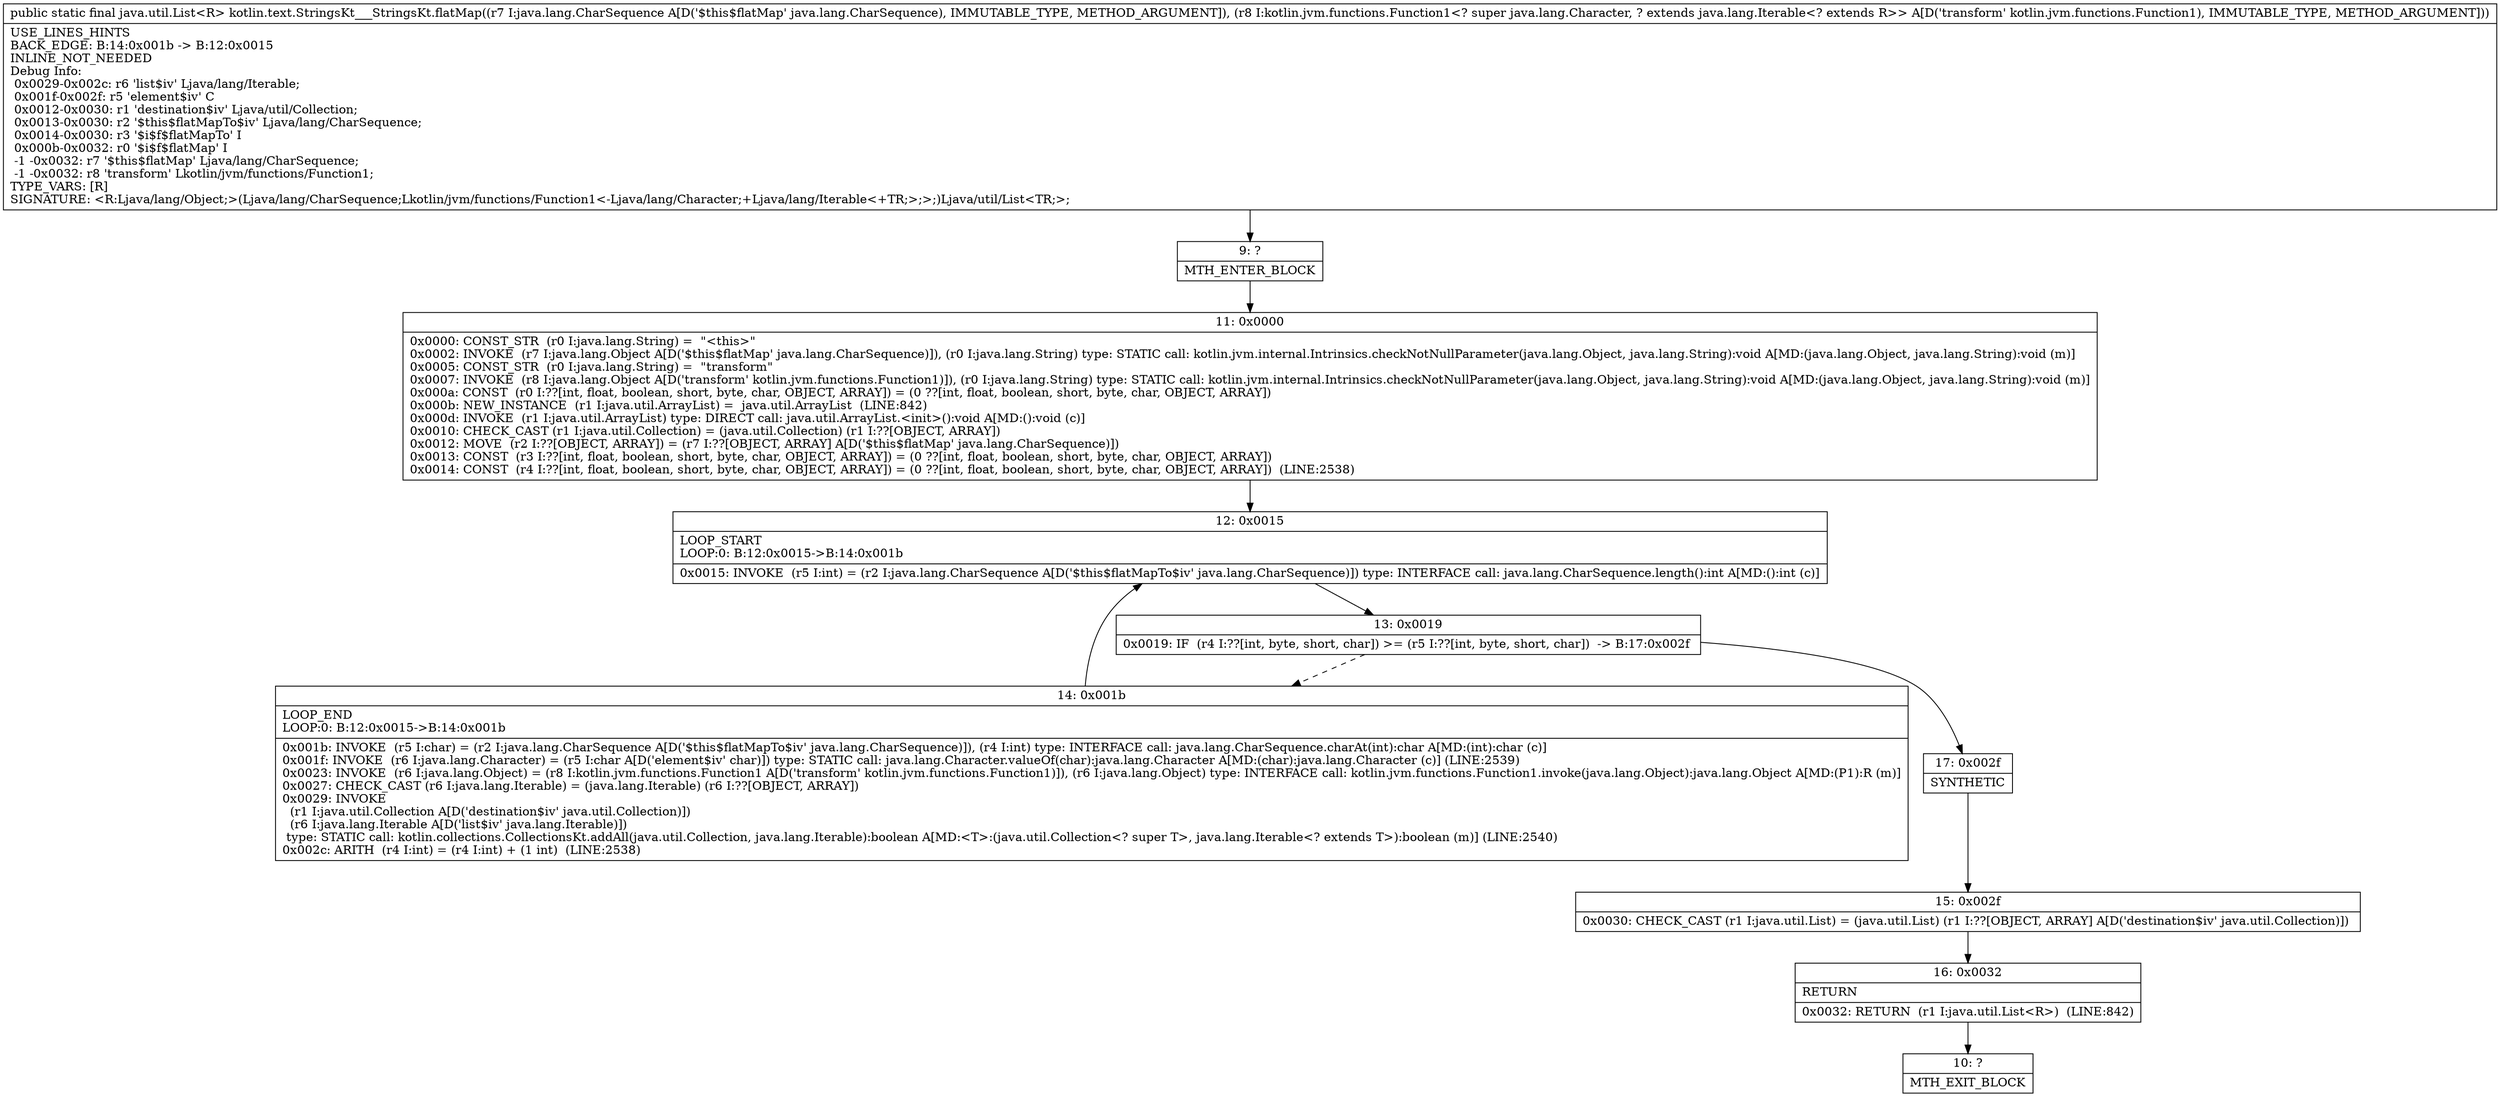 digraph "CFG forkotlin.text.StringsKt___StringsKt.flatMap(Ljava\/lang\/CharSequence;Lkotlin\/jvm\/functions\/Function1;)Ljava\/util\/List;" {
Node_9 [shape=record,label="{9\:\ ?|MTH_ENTER_BLOCK\l}"];
Node_11 [shape=record,label="{11\:\ 0x0000|0x0000: CONST_STR  (r0 I:java.lang.String) =  \"\<this\>\" \l0x0002: INVOKE  (r7 I:java.lang.Object A[D('$this$flatMap' java.lang.CharSequence)]), (r0 I:java.lang.String) type: STATIC call: kotlin.jvm.internal.Intrinsics.checkNotNullParameter(java.lang.Object, java.lang.String):void A[MD:(java.lang.Object, java.lang.String):void (m)]\l0x0005: CONST_STR  (r0 I:java.lang.String) =  \"transform\" \l0x0007: INVOKE  (r8 I:java.lang.Object A[D('transform' kotlin.jvm.functions.Function1)]), (r0 I:java.lang.String) type: STATIC call: kotlin.jvm.internal.Intrinsics.checkNotNullParameter(java.lang.Object, java.lang.String):void A[MD:(java.lang.Object, java.lang.String):void (m)]\l0x000a: CONST  (r0 I:??[int, float, boolean, short, byte, char, OBJECT, ARRAY]) = (0 ??[int, float, boolean, short, byte, char, OBJECT, ARRAY]) \l0x000b: NEW_INSTANCE  (r1 I:java.util.ArrayList) =  java.util.ArrayList  (LINE:842)\l0x000d: INVOKE  (r1 I:java.util.ArrayList) type: DIRECT call: java.util.ArrayList.\<init\>():void A[MD:():void (c)]\l0x0010: CHECK_CAST (r1 I:java.util.Collection) = (java.util.Collection) (r1 I:??[OBJECT, ARRAY]) \l0x0012: MOVE  (r2 I:??[OBJECT, ARRAY]) = (r7 I:??[OBJECT, ARRAY] A[D('$this$flatMap' java.lang.CharSequence)]) \l0x0013: CONST  (r3 I:??[int, float, boolean, short, byte, char, OBJECT, ARRAY]) = (0 ??[int, float, boolean, short, byte, char, OBJECT, ARRAY]) \l0x0014: CONST  (r4 I:??[int, float, boolean, short, byte, char, OBJECT, ARRAY]) = (0 ??[int, float, boolean, short, byte, char, OBJECT, ARRAY])  (LINE:2538)\l}"];
Node_12 [shape=record,label="{12\:\ 0x0015|LOOP_START\lLOOP:0: B:12:0x0015\-\>B:14:0x001b\l|0x0015: INVOKE  (r5 I:int) = (r2 I:java.lang.CharSequence A[D('$this$flatMapTo$iv' java.lang.CharSequence)]) type: INTERFACE call: java.lang.CharSequence.length():int A[MD:():int (c)]\l}"];
Node_13 [shape=record,label="{13\:\ 0x0019|0x0019: IF  (r4 I:??[int, byte, short, char]) \>= (r5 I:??[int, byte, short, char])  \-\> B:17:0x002f \l}"];
Node_14 [shape=record,label="{14\:\ 0x001b|LOOP_END\lLOOP:0: B:12:0x0015\-\>B:14:0x001b\l|0x001b: INVOKE  (r5 I:char) = (r2 I:java.lang.CharSequence A[D('$this$flatMapTo$iv' java.lang.CharSequence)]), (r4 I:int) type: INTERFACE call: java.lang.CharSequence.charAt(int):char A[MD:(int):char (c)]\l0x001f: INVOKE  (r6 I:java.lang.Character) = (r5 I:char A[D('element$iv' char)]) type: STATIC call: java.lang.Character.valueOf(char):java.lang.Character A[MD:(char):java.lang.Character (c)] (LINE:2539)\l0x0023: INVOKE  (r6 I:java.lang.Object) = (r8 I:kotlin.jvm.functions.Function1 A[D('transform' kotlin.jvm.functions.Function1)]), (r6 I:java.lang.Object) type: INTERFACE call: kotlin.jvm.functions.Function1.invoke(java.lang.Object):java.lang.Object A[MD:(P1):R (m)]\l0x0027: CHECK_CAST (r6 I:java.lang.Iterable) = (java.lang.Iterable) (r6 I:??[OBJECT, ARRAY]) \l0x0029: INVOKE  \l  (r1 I:java.util.Collection A[D('destination$iv' java.util.Collection)])\l  (r6 I:java.lang.Iterable A[D('list$iv' java.lang.Iterable)])\l type: STATIC call: kotlin.collections.CollectionsKt.addAll(java.util.Collection, java.lang.Iterable):boolean A[MD:\<T\>:(java.util.Collection\<? super T\>, java.lang.Iterable\<? extends T\>):boolean (m)] (LINE:2540)\l0x002c: ARITH  (r4 I:int) = (r4 I:int) + (1 int)  (LINE:2538)\l}"];
Node_17 [shape=record,label="{17\:\ 0x002f|SYNTHETIC\l}"];
Node_15 [shape=record,label="{15\:\ 0x002f|0x0030: CHECK_CAST (r1 I:java.util.List) = (java.util.List) (r1 I:??[OBJECT, ARRAY] A[D('destination$iv' java.util.Collection)]) \l}"];
Node_16 [shape=record,label="{16\:\ 0x0032|RETURN\l|0x0032: RETURN  (r1 I:java.util.List\<R\>)  (LINE:842)\l}"];
Node_10 [shape=record,label="{10\:\ ?|MTH_EXIT_BLOCK\l}"];
MethodNode[shape=record,label="{public static final java.util.List\<R\> kotlin.text.StringsKt___StringsKt.flatMap((r7 I:java.lang.CharSequence A[D('$this$flatMap' java.lang.CharSequence), IMMUTABLE_TYPE, METHOD_ARGUMENT]), (r8 I:kotlin.jvm.functions.Function1\<? super java.lang.Character, ? extends java.lang.Iterable\<? extends R\>\> A[D('transform' kotlin.jvm.functions.Function1), IMMUTABLE_TYPE, METHOD_ARGUMENT]))  | USE_LINES_HINTS\lBACK_EDGE: B:14:0x001b \-\> B:12:0x0015\lINLINE_NOT_NEEDED\lDebug Info:\l  0x0029\-0x002c: r6 'list$iv' Ljava\/lang\/Iterable;\l  0x001f\-0x002f: r5 'element$iv' C\l  0x0012\-0x0030: r1 'destination$iv' Ljava\/util\/Collection;\l  0x0013\-0x0030: r2 '$this$flatMapTo$iv' Ljava\/lang\/CharSequence;\l  0x0014\-0x0030: r3 '$i$f$flatMapTo' I\l  0x000b\-0x0032: r0 '$i$f$flatMap' I\l  \-1 \-0x0032: r7 '$this$flatMap' Ljava\/lang\/CharSequence;\l  \-1 \-0x0032: r8 'transform' Lkotlin\/jvm\/functions\/Function1;\lTYPE_VARS: [R]\lSIGNATURE: \<R:Ljava\/lang\/Object;\>(Ljava\/lang\/CharSequence;Lkotlin\/jvm\/functions\/Function1\<\-Ljava\/lang\/Character;+Ljava\/lang\/Iterable\<+TR;\>;\>;)Ljava\/util\/List\<TR;\>;\l}"];
MethodNode -> Node_9;Node_9 -> Node_11;
Node_11 -> Node_12;
Node_12 -> Node_13;
Node_13 -> Node_14[style=dashed];
Node_13 -> Node_17;
Node_14 -> Node_12;
Node_17 -> Node_15;
Node_15 -> Node_16;
Node_16 -> Node_10;
}

